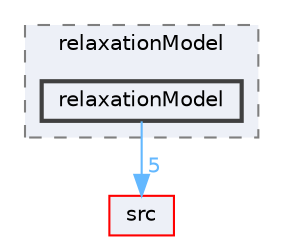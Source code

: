 digraph "applications/utilities/mesh/generation/foamyMesh/conformalVoronoiMesh/relaxationModel/relaxationModel"
{
 // LATEX_PDF_SIZE
  bgcolor="transparent";
  edge [fontname=Helvetica,fontsize=10,labelfontname=Helvetica,labelfontsize=10];
  node [fontname=Helvetica,fontsize=10,shape=box,height=0.2,width=0.4];
  compound=true
  subgraph clusterdir_86fea5251d03803ee00bc1cf868a2d17 {
    graph [ bgcolor="#edf0f7", pencolor="grey50", label="relaxationModel", fontname=Helvetica,fontsize=10 style="filled,dashed", URL="dir_86fea5251d03803ee00bc1cf868a2d17.html",tooltip=""]
  dir_fc86eb71261b5fe17a55a1e3490509d5 [label="relaxationModel", fillcolor="#edf0f7", color="grey25", style="filled,bold", URL="dir_fc86eb71261b5fe17a55a1e3490509d5.html",tooltip=""];
  }
  dir_68267d1309a1af8e8297ef4c3efbcdba [label="src", fillcolor="#edf0f7", color="red", style="filled", URL="dir_68267d1309a1af8e8297ef4c3efbcdba.html",tooltip=""];
  dir_fc86eb71261b5fe17a55a1e3490509d5->dir_68267d1309a1af8e8297ef4c3efbcdba [headlabel="5", labeldistance=1.5 headhref="dir_003313_003729.html" href="dir_003313_003729.html" color="steelblue1" fontcolor="steelblue1"];
}
